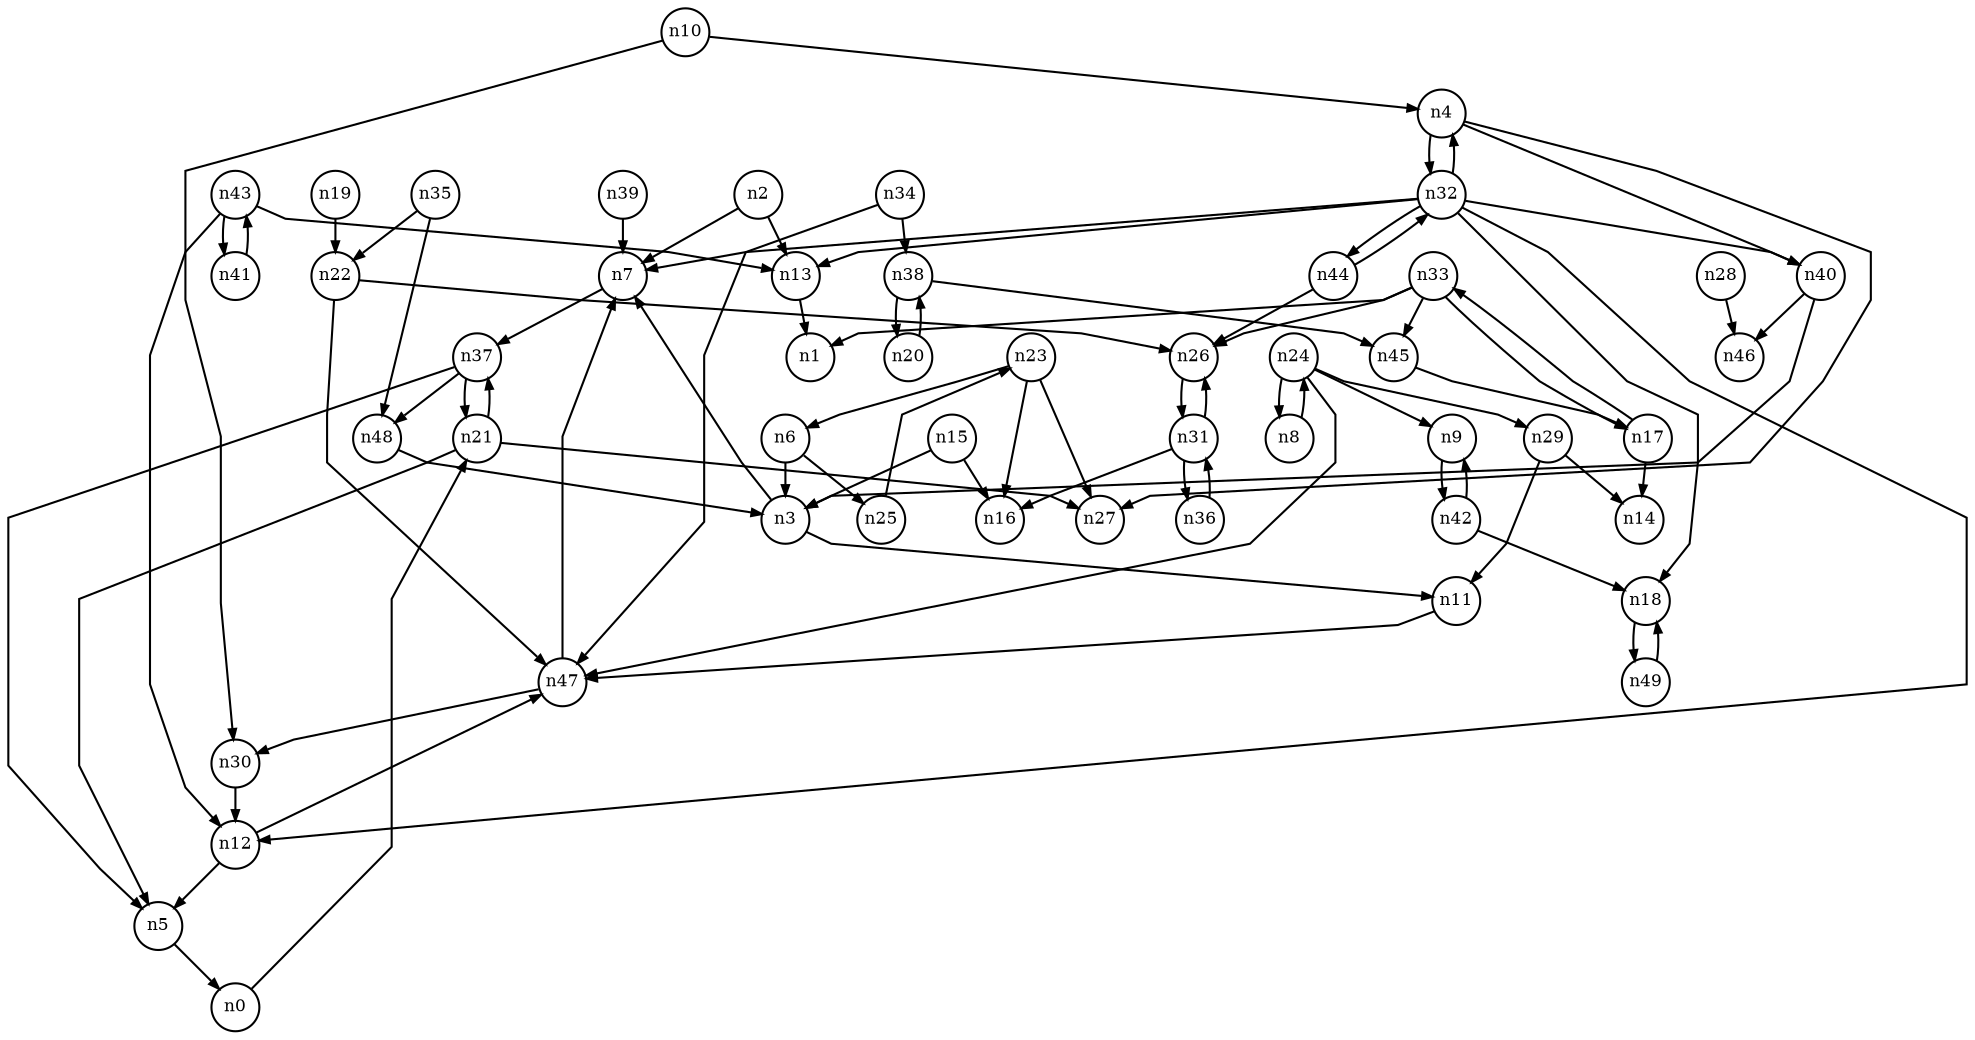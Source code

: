 digraph G{
splines=polyline;
ranksep=0.22;
nodesep=0.22;
nodesize=0.16;
fontsize=8
edge [arrowsize=0.5]
node [fontsize=8 shape=circle width=0.32 fixedsize=shape];

n7 -> n37
n2 -> n7
n2 -> n13
n13 -> n1
n3 -> n7
n3 -> n11
n11 -> n47
n4 -> n27
n4 -> n40
n4 -> n32
n40 -> n3
n40 -> n46
n0 -> n21
n5 -> n0
n6 -> n3
n6 -> n25
n24 -> n9
n24 -> n29
n24 -> n47
n24 -> n8
n8 -> n24
n10 -> n4
n10 -> n30
n30 -> n12
n47 -> n7
n47 -> n30
n12 -> n5
n12 -> n47
n15 -> n3
n15 -> n16
n17 -> n14
n17 -> n33
n22 -> n26
n22 -> n47
n19 -> n22
n38 -> n45
n38 -> n20
n20 -> n38
n21 -> n5
n21 -> n27
n21 -> n37
n26 -> n31
n23 -> n6
n23 -> n16
n23 -> n27
n9 -> n42
n29 -> n11
n29 -> n14
n25 -> n23
n28 -> n46
n31 -> n16
n31 -> n26
n31 -> n36
n36 -> n31
n32 -> n4
n32 -> n7
n32 -> n12
n32 -> n13
n32 -> n18
n32 -> n40
n32 -> n44
n18 -> n49
n44 -> n26
n44 -> n32
n33 -> n1
n33 -> n17
n33 -> n26
n33 -> n45
n45 -> n17
n34 -> n38
n34 -> n47
n35 -> n22
n35 -> n48
n48 -> n3
n37 -> n5
n37 -> n21
n37 -> n48
n39 -> n7
n42 -> n9
n42 -> n18
n43 -> n12
n43 -> n13
n43 -> n41
n41 -> n43
n49 -> n18
}
